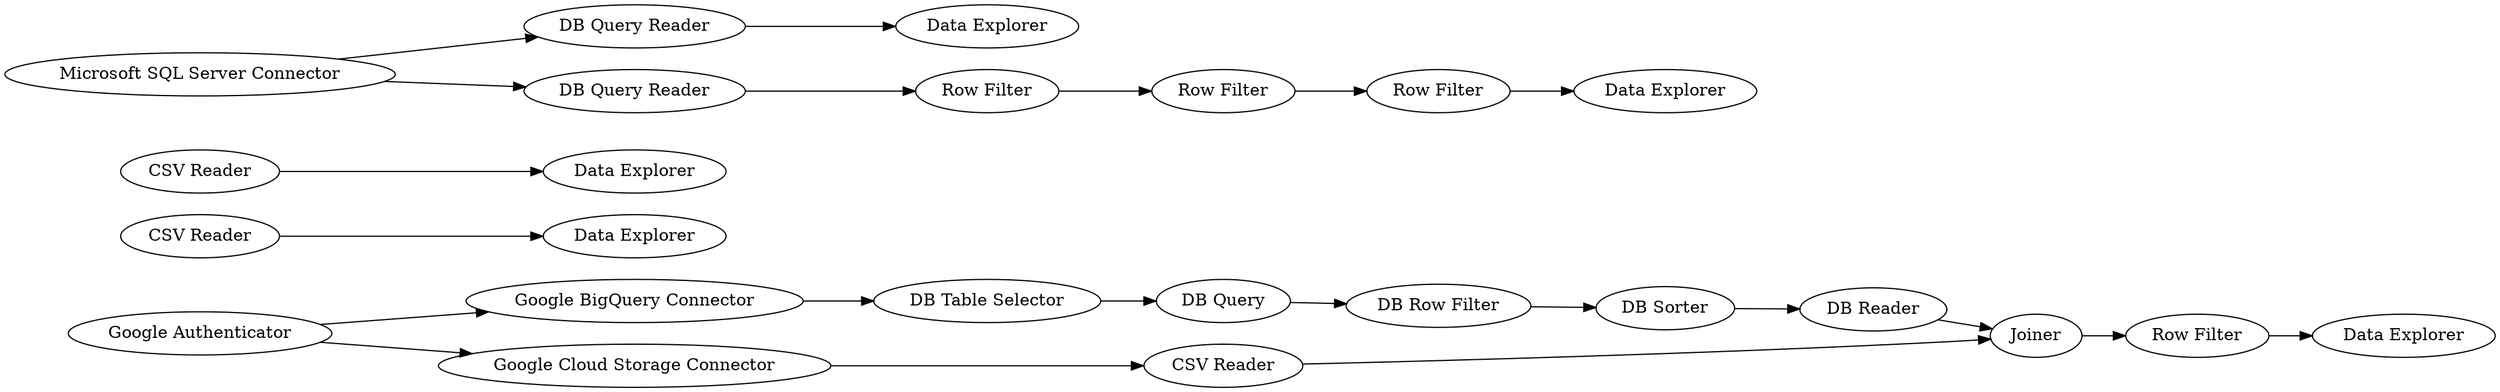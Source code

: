 digraph {
	"221214899236662370_20" [label="DB Reader"]
	"221214899236662370_4" [label="CSV Reader"]
	"221214899236662370_19" [label="DB Row Filter"]
	"221214899236662370_10" [label="Data Explorer"]
	"221214899236662370_21" [label="Row Filter"]
	"221214899236662370_13" [label="Google Authenticator"]
	"221214899236662370_3" [label="DB Query Reader"]
	"221214899236662370_7" [label="Row Filter"]
	"221214899236662370_23" [label="CSV Reader"]
	"221214899236662370_16" [label="DB Table Selector"]
	"221214899236662370_11" [label="Data Explorer"]
	"221214899236662370_5" [label="CSV Reader"]
	"221214899236662370_12" [label="Data Explorer"]
	"221214899236662370_24" [label=Joiner]
	"221214899236662370_8" [label="Row Filter"]
	"221214899236662370_2" [label="DB Query Reader"]
	"221214899236662370_15" [label="Google BigQuery Connector"]
	"221214899236662370_6" [label="Row Filter"]
	"221214899236662370_9" [label="Data Explorer"]
	"221214899236662370_17" [label="DB Query"]
	"221214899236662370_18" [label="DB Sorter"]
	"221214899236662370_14" [label="Google Cloud Storage Connector"]
	"221214899236662370_22" [label="Data Explorer"]
	"221214899236662370_1" [label="Microsoft SQL Server Connector"]
	"221214899236662370_7" -> "221214899236662370_8"
	"221214899236662370_23" -> "221214899236662370_24"
	"221214899236662370_17" -> "221214899236662370_19"
	"221214899236662370_1" -> "221214899236662370_3"
	"221214899236662370_24" -> "221214899236662370_21"
	"221214899236662370_13" -> "221214899236662370_15"
	"221214899236662370_4" -> "221214899236662370_9"
	"221214899236662370_13" -> "221214899236662370_14"
	"221214899236662370_18" -> "221214899236662370_20"
	"221214899236662370_16" -> "221214899236662370_17"
	"221214899236662370_2" -> "221214899236662370_6"
	"221214899236662370_15" -> "221214899236662370_16"
	"221214899236662370_5" -> "221214899236662370_10"
	"221214899236662370_14" -> "221214899236662370_23"
	"221214899236662370_3" -> "221214899236662370_11"
	"221214899236662370_6" -> "221214899236662370_7"
	"221214899236662370_1" -> "221214899236662370_2"
	"221214899236662370_8" -> "221214899236662370_12"
	"221214899236662370_21" -> "221214899236662370_22"
	"221214899236662370_20" -> "221214899236662370_24"
	"221214899236662370_19" -> "221214899236662370_18"
	rankdir=LR
}
